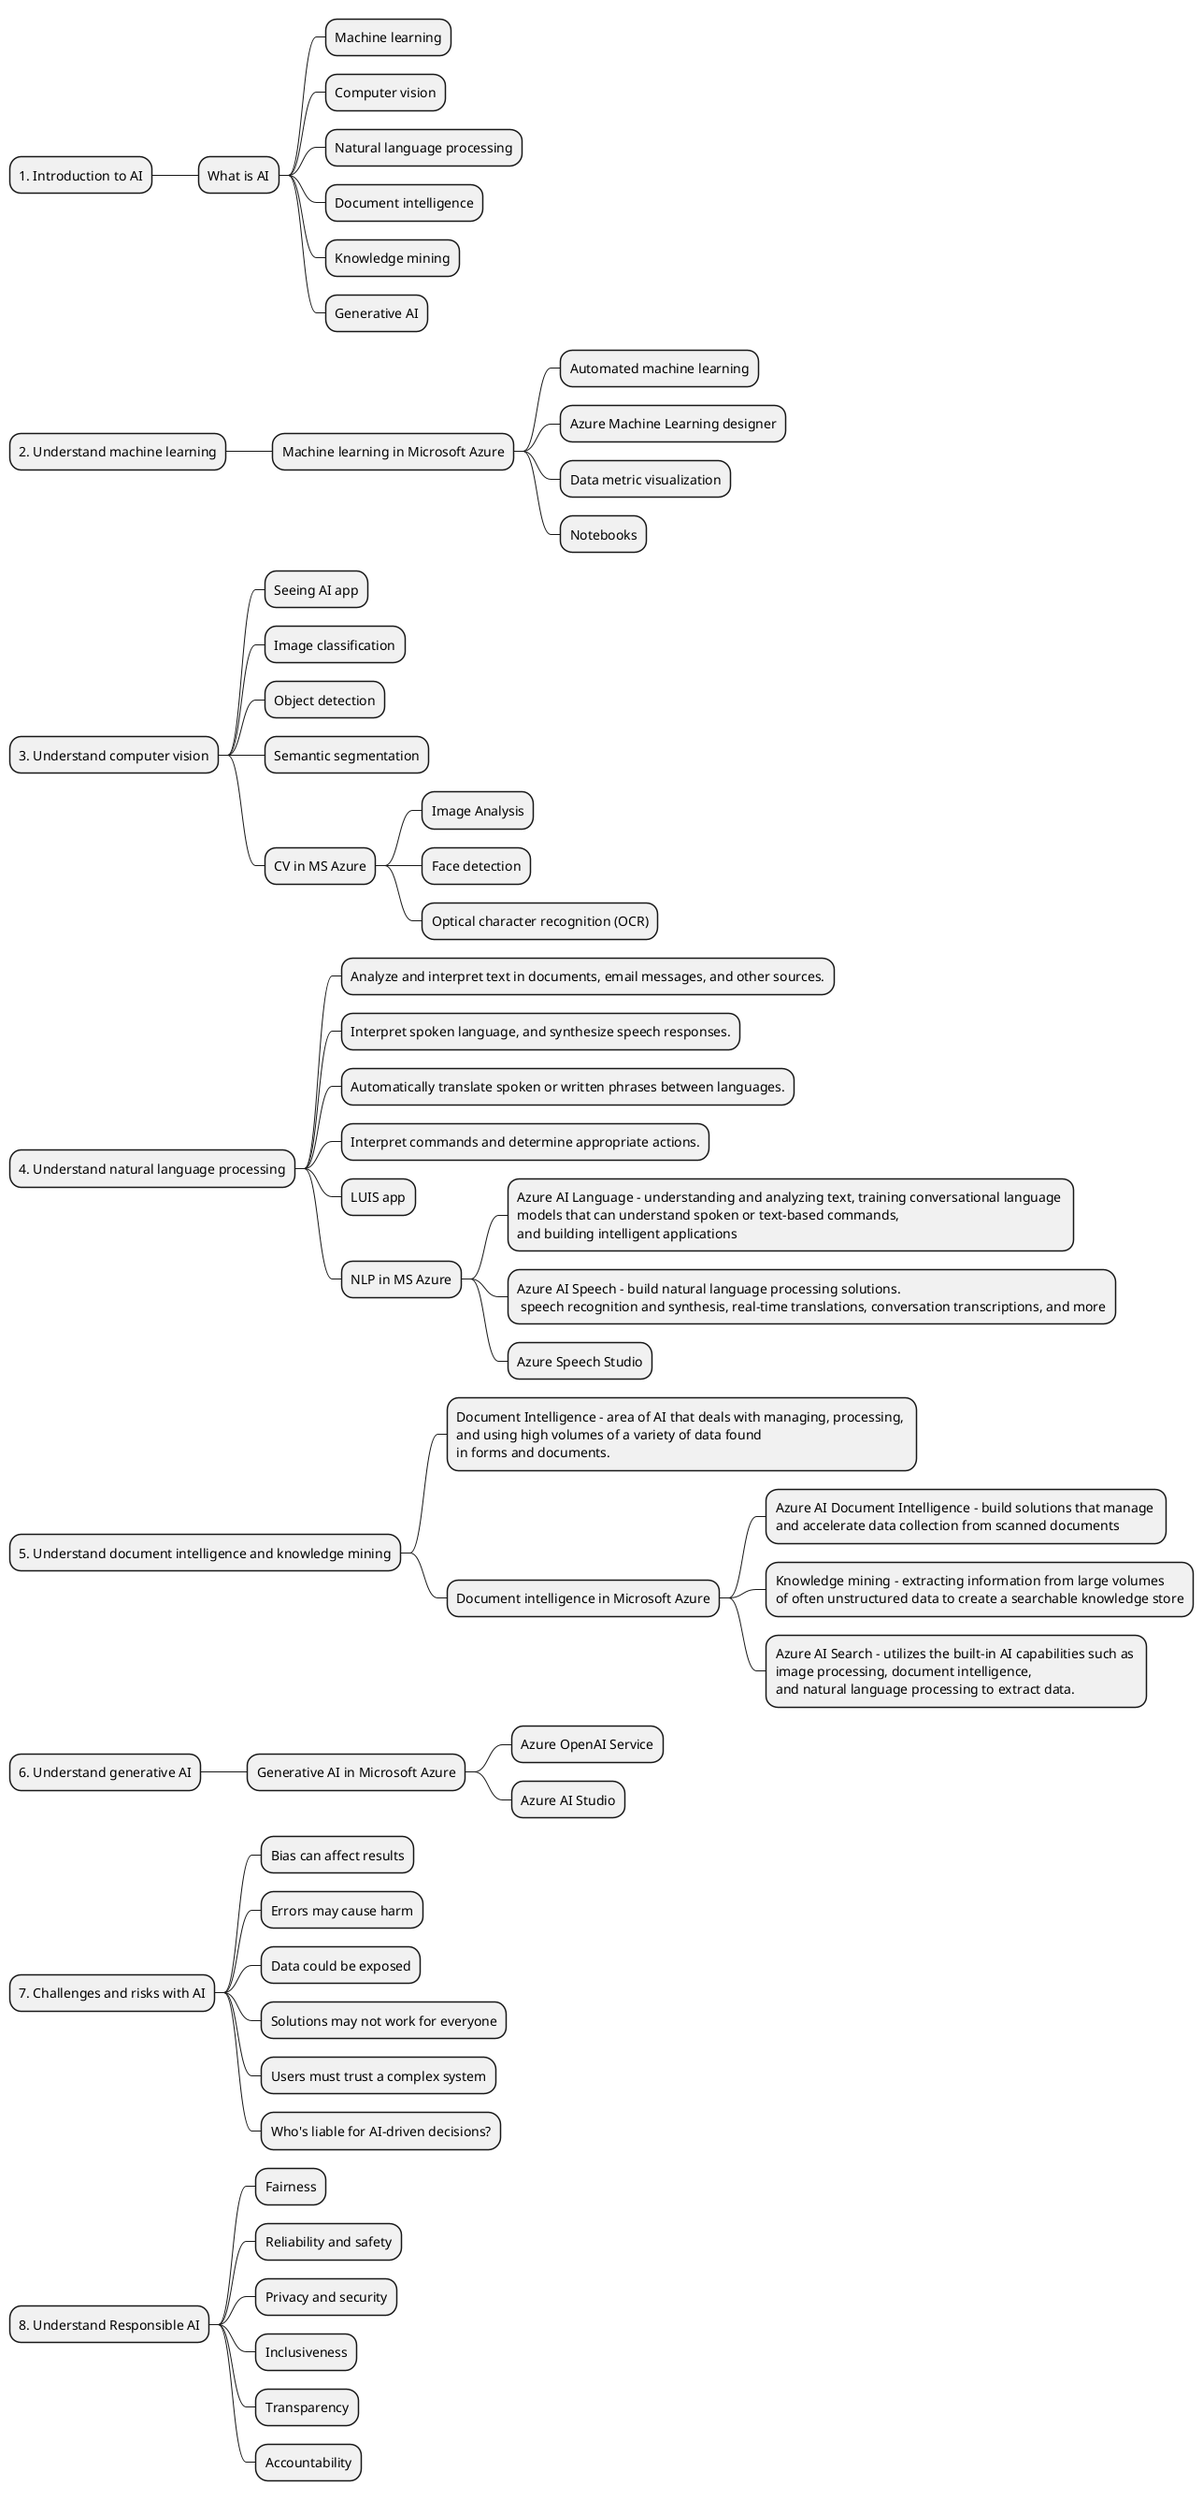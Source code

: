 @startmindmap

+ 1. Introduction to AI
++ What is AI
+++ Machine learning
+++ Computer vision
+++ Natural language processing
+++ Document intelligence
+++ Knowledge mining
+++ Generative AI


+ 2. Understand machine learning
++ Machine learning in Microsoft Azure
+++ Automated machine learning
+++ Azure Machine Learning designer
+++ Data metric visualization
+++ Notebooks


+ 3. Understand computer vision
++ Seeing AI app
++ Image classification
++ Object detection
++ Semantic segmentation
++ CV in MS Azure
+++ Image Analysis
+++ Face detection
+++ Optical character recognition (OCR)


+ 4. Understand natural language processing
++ Analyze and interpret text in documents, email messages, and other sources.
++ Interpret spoken language, and synthesize speech responses.
++ Automatically translate spoken or written phrases between languages.
++ Interpret commands and determine appropriate actions.
++ LUIS app
++ NLP in MS Azure
+++ Azure AI Language - understanding and analyzing text, training conversational language \nmodels that can understand spoken or text-based commands, \nand building intelligent applications
+++ Azure AI Speech - build natural language processing solutions.\n speech recognition and synthesis, real-time translations, conversation transcriptions, and more
+++ Azure Speech Studio


+ 5. Understand document intelligence and knowledge mining
++ Document Intelligence - area of AI that deals with managing, processing, \nand using high volumes of a variety of data found \nin forms and documents.
++ Document intelligence in Microsoft Azure
+++ Azure AI Document Intelligence - build solutions that manage \nand accelerate data collection from scanned documents
+++ Knowledge mining - extracting information from large volumes \nof often unstructured data to create a searchable knowledge store
+++ Azure AI Search - utilizes the built-in AI capabilities such as \nimage processing, document intelligence, \nand natural language processing to extract data.


+ 6. Understand generative AI
++ Generative AI in Microsoft Azure
+++ Azure OpenAI Service
+++ Azure AI Studio


+ 7. Challenges and risks with AI
++ Bias can affect results
++ Errors may cause harm
++ Data could be exposed
++ Solutions may not work for everyone
++ Users must trust a complex system
++ Who's liable for AI-driven decisions?


+ 8. Understand Responsible AI
++ Fairness
++ Reliability and safety
++ Privacy and security
++ Inclusiveness
++ Transparency
++ Accountability


@endmindmap